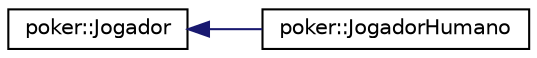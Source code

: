 digraph "Gráfico de Hierarquia de Classes"
{
  edge [fontname="Helvetica",fontsize="10",labelfontname="Helvetica",labelfontsize="10"];
  node [fontname="Helvetica",fontsize="10",shape=record];
  rankdir="LR";
  Node0 [label="poker::Jogador",height=0.2,width=0.4,color="black", fillcolor="white", style="filled",URL="$classpoker_1_1Jogador.html"];
  Node0 -> Node1 [dir="back",color="midnightblue",fontsize="10",style="solid",fontname="Helvetica"];
  Node1 [label="poker::JogadorHumano",height=0.2,width=0.4,color="black", fillcolor="white", style="filled",URL="$classpoker_1_1JogadorHumano.html"];
}
